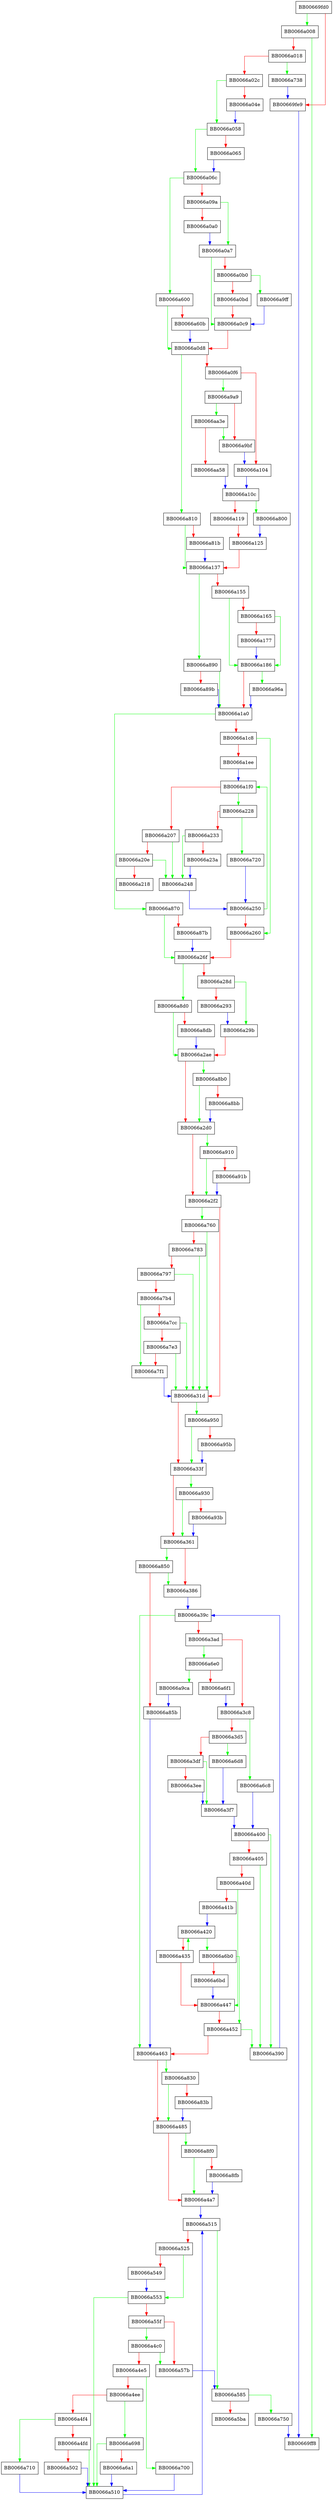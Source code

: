 digraph ossl_x509v3_cache_extensions {
  node [shape="box"];
  graph [splines=ortho];
  BB00669fd0 -> BB0066a008 [color="green"];
  BB00669fd0 -> BB00669fe9 [color="red"];
  BB00669fe9 -> BB00669ff8 [color="blue"];
  BB0066a008 -> BB00669ff8 [color="green"];
  BB0066a008 -> BB0066a018 [color="red"];
  BB0066a018 -> BB0066a738 [color="green"];
  BB0066a018 -> BB0066a02c [color="red"];
  BB0066a02c -> BB0066a058 [color="green"];
  BB0066a02c -> BB0066a04e [color="red"];
  BB0066a04e -> BB0066a058 [color="blue"];
  BB0066a058 -> BB0066a06c [color="green"];
  BB0066a058 -> BB0066a065 [color="red"];
  BB0066a065 -> BB0066a06c [color="blue"];
  BB0066a06c -> BB0066a600 [color="green"];
  BB0066a06c -> BB0066a09a [color="red"];
  BB0066a09a -> BB0066a0a7 [color="green"];
  BB0066a09a -> BB0066a0a0 [color="red"];
  BB0066a0a0 -> BB0066a0a7 [color="blue"];
  BB0066a0a7 -> BB0066a0c9 [color="green"];
  BB0066a0a7 -> BB0066a0b0 [color="red"];
  BB0066a0b0 -> BB0066a9ff [color="green"];
  BB0066a0b0 -> BB0066a0bd [color="red"];
  BB0066a0bd -> BB0066a0c9 [color="red"];
  BB0066a0c9 -> BB0066a0d8 [color="red"];
  BB0066a0d8 -> BB0066a810 [color="green"];
  BB0066a0d8 -> BB0066a0f6 [color="red"];
  BB0066a0f6 -> BB0066a9a9 [color="green"];
  BB0066a0f6 -> BB0066a104 [color="red"];
  BB0066a104 -> BB0066a10c [color="blue"];
  BB0066a10c -> BB0066a800 [color="green"];
  BB0066a10c -> BB0066a119 [color="red"];
  BB0066a119 -> BB0066a125 [color="red"];
  BB0066a125 -> BB0066a137 [color="red"];
  BB0066a137 -> BB0066a890 [color="green"];
  BB0066a137 -> BB0066a155 [color="red"];
  BB0066a155 -> BB0066a186 [color="green"];
  BB0066a155 -> BB0066a165 [color="red"];
  BB0066a165 -> BB0066a186 [color="green"];
  BB0066a165 -> BB0066a177 [color="red"];
  BB0066a177 -> BB0066a186 [color="blue"];
  BB0066a186 -> BB0066a96a [color="green"];
  BB0066a186 -> BB0066a1a0 [color="red"];
  BB0066a1a0 -> BB0066a870 [color="green"];
  BB0066a1a0 -> BB0066a1c8 [color="red"];
  BB0066a1c8 -> BB0066a260 [color="green"];
  BB0066a1c8 -> BB0066a1ee [color="red"];
  BB0066a1ee -> BB0066a1f0 [color="blue"];
  BB0066a1f0 -> BB0066a228 [color="green"];
  BB0066a1f0 -> BB0066a207 [color="red"];
  BB0066a207 -> BB0066a248 [color="green"];
  BB0066a207 -> BB0066a20e [color="red"];
  BB0066a20e -> BB0066a248 [color="green"];
  BB0066a20e -> BB0066a218 [color="red"];
  BB0066a228 -> BB0066a720 [color="green"];
  BB0066a228 -> BB0066a233 [color="red"];
  BB0066a233 -> BB0066a248 [color="green"];
  BB0066a233 -> BB0066a23a [color="red"];
  BB0066a23a -> BB0066a248 [color="blue"];
  BB0066a248 -> BB0066a250 [color="blue"];
  BB0066a250 -> BB0066a1f0 [color="green"];
  BB0066a250 -> BB0066a260 [color="red"];
  BB0066a260 -> BB0066a26f [color="red"];
  BB0066a26f -> BB0066a8d0 [color="green"];
  BB0066a26f -> BB0066a28d [color="red"];
  BB0066a28d -> BB0066a29b [color="green"];
  BB0066a28d -> BB0066a293 [color="red"];
  BB0066a293 -> BB0066a29b [color="blue"];
  BB0066a29b -> BB0066a2ae [color="red"];
  BB0066a2ae -> BB0066a8b0 [color="green"];
  BB0066a2ae -> BB0066a2d0 [color="red"];
  BB0066a2d0 -> BB0066a910 [color="green"];
  BB0066a2d0 -> BB0066a2f2 [color="red"];
  BB0066a2f2 -> BB0066a760 [color="green"];
  BB0066a2f2 -> BB0066a31d [color="red"];
  BB0066a31d -> BB0066a950 [color="green"];
  BB0066a31d -> BB0066a33f [color="red"];
  BB0066a33f -> BB0066a930 [color="green"];
  BB0066a33f -> BB0066a361 [color="red"];
  BB0066a361 -> BB0066a850 [color="green"];
  BB0066a361 -> BB0066a386 [color="red"];
  BB0066a386 -> BB0066a39c [color="blue"];
  BB0066a390 -> BB0066a39c [color="blue"];
  BB0066a39c -> BB0066a463 [color="green"];
  BB0066a39c -> BB0066a3ad [color="red"];
  BB0066a3ad -> BB0066a6e0 [color="green"];
  BB0066a3ad -> BB0066a3c8 [color="red"];
  BB0066a3c8 -> BB0066a6c8 [color="green"];
  BB0066a3c8 -> BB0066a3d5 [color="red"];
  BB0066a3d5 -> BB0066a6d8 [color="green"];
  BB0066a3d5 -> BB0066a3df [color="red"];
  BB0066a3df -> BB0066a3f7 [color="green"];
  BB0066a3df -> BB0066a3ee [color="red"];
  BB0066a3ee -> BB0066a3f7 [color="blue"];
  BB0066a3f7 -> BB0066a400 [color="blue"];
  BB0066a400 -> BB0066a390 [color="green"];
  BB0066a400 -> BB0066a405 [color="red"];
  BB0066a405 -> BB0066a390 [color="green"];
  BB0066a405 -> BB0066a40d [color="red"];
  BB0066a40d -> BB0066a447 [color="green"];
  BB0066a40d -> BB0066a41b [color="red"];
  BB0066a41b -> BB0066a420 [color="blue"];
  BB0066a420 -> BB0066a6b0 [color="green"];
  BB0066a420 -> BB0066a435 [color="red"];
  BB0066a435 -> BB0066a420 [color="green"];
  BB0066a435 -> BB0066a447 [color="red"];
  BB0066a447 -> BB0066a452 [color="red"];
  BB0066a452 -> BB0066a390 [color="green"];
  BB0066a452 -> BB0066a463 [color="red"];
  BB0066a463 -> BB0066a830 [color="green"];
  BB0066a463 -> BB0066a485 [color="red"];
  BB0066a485 -> BB0066a8f0 [color="green"];
  BB0066a485 -> BB0066a4a7 [color="red"];
  BB0066a4a7 -> BB0066a515 [color="blue"];
  BB0066a4c0 -> BB0066a57b [color="green"];
  BB0066a4c0 -> BB0066a4e5 [color="red"];
  BB0066a4e5 -> BB0066a700 [color="green"];
  BB0066a4e5 -> BB0066a4ee [color="red"];
  BB0066a4ee -> BB0066a698 [color="green"];
  BB0066a4ee -> BB0066a4f4 [color="red"];
  BB0066a4f4 -> BB0066a710 [color="green"];
  BB0066a4f4 -> BB0066a4fd [color="red"];
  BB0066a4fd -> BB0066a510 [color="green"];
  BB0066a4fd -> BB0066a502 [color="red"];
  BB0066a502 -> BB0066a510 [color="blue"];
  BB0066a510 -> BB0066a515 [color="blue"];
  BB0066a515 -> BB0066a585 [color="green"];
  BB0066a515 -> BB0066a525 [color="red"];
  BB0066a525 -> BB0066a553 [color="green"];
  BB0066a525 -> BB0066a549 [color="red"];
  BB0066a549 -> BB0066a553 [color="blue"];
  BB0066a553 -> BB0066a510 [color="green"];
  BB0066a553 -> BB0066a55f [color="red"];
  BB0066a55f -> BB0066a4c0 [color="green"];
  BB0066a55f -> BB0066a57b [color="red"];
  BB0066a57b -> BB0066a585 [color="blue"];
  BB0066a585 -> BB0066a750 [color="green"];
  BB0066a585 -> BB0066a5ba [color="red"];
  BB0066a600 -> BB0066a0d8 [color="green"];
  BB0066a600 -> BB0066a60b [color="red"];
  BB0066a60b -> BB0066a0d8 [color="blue"];
  BB0066a698 -> BB0066a510 [color="green"];
  BB0066a698 -> BB0066a6a1 [color="red"];
  BB0066a6a1 -> BB0066a510 [color="blue"];
  BB0066a6b0 -> BB0066a452 [color="green"];
  BB0066a6b0 -> BB0066a6bd [color="red"];
  BB0066a6bd -> BB0066a447 [color="blue"];
  BB0066a6c8 -> BB0066a400 [color="blue"];
  BB0066a6d8 -> BB0066a3f7 [color="blue"];
  BB0066a6e0 -> BB0066a9ca [color="green"];
  BB0066a6e0 -> BB0066a6f1 [color="red"];
  BB0066a6f1 -> BB0066a3c8 [color="blue"];
  BB0066a700 -> BB0066a510 [color="blue"];
  BB0066a710 -> BB0066a510 [color="blue"];
  BB0066a720 -> BB0066a250 [color="blue"];
  BB0066a738 -> BB00669fe9 [color="blue"];
  BB0066a750 -> BB00669ff8 [color="blue"];
  BB0066a760 -> BB0066a31d [color="green"];
  BB0066a760 -> BB0066a783 [color="red"];
  BB0066a783 -> BB0066a31d [color="green"];
  BB0066a783 -> BB0066a797 [color="red"];
  BB0066a797 -> BB0066a31d [color="green"];
  BB0066a797 -> BB0066a7b4 [color="red"];
  BB0066a7b4 -> BB0066a7f1 [color="green"];
  BB0066a7b4 -> BB0066a7cc [color="red"];
  BB0066a7cc -> BB0066a31d [color="green"];
  BB0066a7cc -> BB0066a7e3 [color="red"];
  BB0066a7e3 -> BB0066a31d [color="green"];
  BB0066a7e3 -> BB0066a7f1 [color="red"];
  BB0066a7f1 -> BB0066a31d [color="blue"];
  BB0066a800 -> BB0066a125 [color="blue"];
  BB0066a810 -> BB0066a137 [color="green"];
  BB0066a810 -> BB0066a81b [color="red"];
  BB0066a81b -> BB0066a137 [color="blue"];
  BB0066a830 -> BB0066a485 [color="green"];
  BB0066a830 -> BB0066a83b [color="red"];
  BB0066a83b -> BB0066a485 [color="blue"];
  BB0066a850 -> BB0066a386 [color="green"];
  BB0066a850 -> BB0066a85b [color="red"];
  BB0066a85b -> BB0066a463 [color="blue"];
  BB0066a870 -> BB0066a26f [color="green"];
  BB0066a870 -> BB0066a87b [color="red"];
  BB0066a87b -> BB0066a26f [color="blue"];
  BB0066a890 -> BB0066a1a0 [color="green"];
  BB0066a890 -> BB0066a89b [color="red"];
  BB0066a89b -> BB0066a1a0 [color="blue"];
  BB0066a8b0 -> BB0066a2d0 [color="green"];
  BB0066a8b0 -> BB0066a8bb [color="red"];
  BB0066a8bb -> BB0066a2d0 [color="blue"];
  BB0066a8d0 -> BB0066a2ae [color="green"];
  BB0066a8d0 -> BB0066a8db [color="red"];
  BB0066a8db -> BB0066a2ae [color="blue"];
  BB0066a8f0 -> BB0066a4a7 [color="green"];
  BB0066a8f0 -> BB0066a8fb [color="red"];
  BB0066a8fb -> BB0066a4a7 [color="blue"];
  BB0066a910 -> BB0066a2f2 [color="green"];
  BB0066a910 -> BB0066a91b [color="red"];
  BB0066a91b -> BB0066a2f2 [color="blue"];
  BB0066a930 -> BB0066a361 [color="green"];
  BB0066a930 -> BB0066a93b [color="red"];
  BB0066a93b -> BB0066a361 [color="blue"];
  BB0066a950 -> BB0066a33f [color="green"];
  BB0066a950 -> BB0066a95b [color="red"];
  BB0066a95b -> BB0066a33f [color="blue"];
  BB0066a96a -> BB0066a1a0 [color="blue"];
  BB0066a9a9 -> BB0066aa3e [color="green"];
  BB0066a9a9 -> BB0066a9bf [color="red"];
  BB0066a9bf -> BB0066a104 [color="blue"];
  BB0066a9ca -> BB0066a85b [color="blue"];
  BB0066a9ff -> BB0066a0c9 [color="blue"];
  BB0066aa3e -> BB0066a9bf [color="green"];
  BB0066aa3e -> BB0066aa58 [color="red"];
  BB0066aa58 -> BB0066a10c [color="blue"];
}